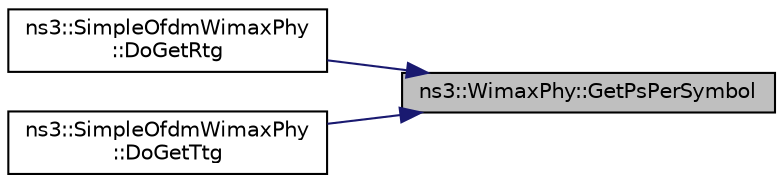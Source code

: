 digraph "ns3::WimaxPhy::GetPsPerSymbol"
{
 // LATEX_PDF_SIZE
  edge [fontname="Helvetica",fontsize="10",labelfontname="Helvetica",labelfontsize="10"];
  node [fontname="Helvetica",fontsize="10",shape=record];
  rankdir="RL";
  Node1 [label="ns3::WimaxPhy::GetPsPerSymbol",height=0.2,width=0.4,color="black", fillcolor="grey75", style="filled", fontcolor="black",tooltip="Get the number of physical slots per symbol."];
  Node1 -> Node2 [dir="back",color="midnightblue",fontsize="10",style="solid",fontname="Helvetica"];
  Node2 [label="ns3::SimpleOfdmWimaxPhy\l::DoGetRtg",height=0.2,width=0.4,color="black", fillcolor="white", style="filled",URL="$classns3_1_1_simple_ofdm_wimax_phy.html#ac98795beace13e783a04d50258bb128f",tooltip="Get RTG."];
  Node1 -> Node3 [dir="back",color="midnightblue",fontsize="10",style="solid",fontname="Helvetica"];
  Node3 [label="ns3::SimpleOfdmWimaxPhy\l::DoGetTtg",height=0.2,width=0.4,color="black", fillcolor="white", style="filled",URL="$classns3_1_1_simple_ofdm_wimax_phy.html#a33b1aa54018c91cac8aa1ae9736f52f1",tooltip="Get TTG."];
}
